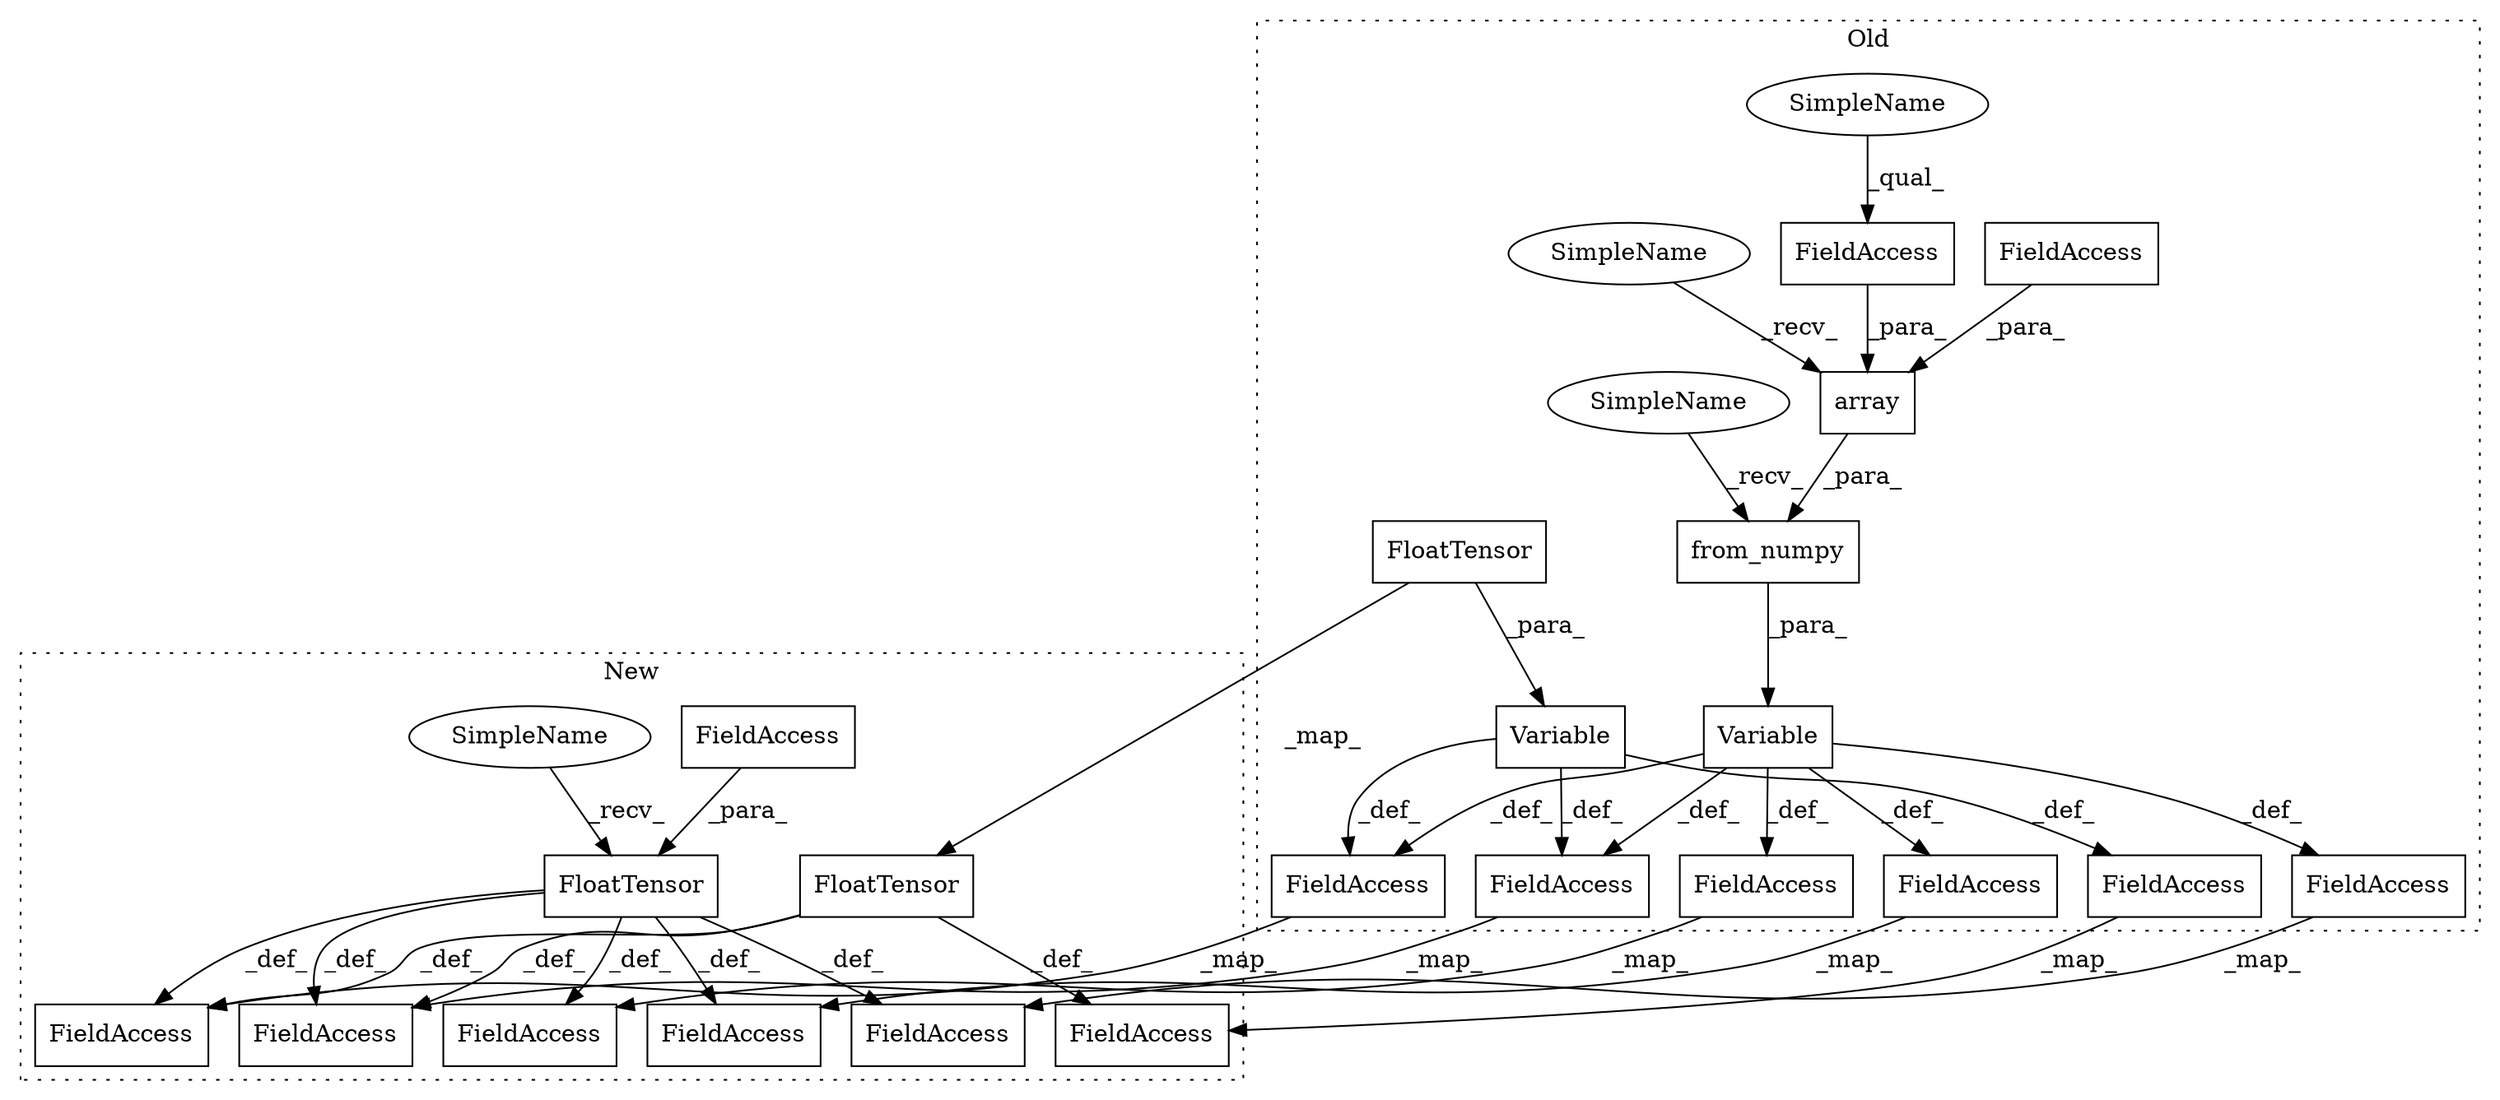 digraph G {
subgraph cluster0 {
1 [label="array" a="32" s="2731,2763" l="6,1" shape="box"];
3 [label="Variable" a="32" s="2699,2765" l="9,1" shape="box"];
4 [label="from_numpy" a="32" s="2714,2764" l="11,1" shape="box"];
5 [label="FieldAccess" a="22" s="2750" l="13" shape="box"];
7 [label="FieldAccess" a="22" s="2737" l="12" shape="box"];
8 [label="FieldAccess" a="22" s="3455" l="12" shape="box"];
11 [label="FieldAccess" a="22" s="3025" l="18" shape="box"];
13 [label="FieldAccess" a="22" s="3353" l="6" shape="box"];
14 [label="FieldAccess" a="22" s="3301" l="14" shape="box"];
16 [label="FieldAccess" a="22" s="2690" l="8" shape="box"];
18 [label="Variable" a="32" s="2847,2887" l="9,1" shape="box"];
19 [label="FloatTensor" a="32" s="2862,2886" l="12,1" shape="box"];
22 [label="FieldAccess" a="22" s="2833" l="13" shape="box"];
23 [label="SimpleName" a="42" s="2750" l="5" shape="ellipse"];
24 [label="SimpleName" a="42" s="2725" l="5" shape="ellipse"];
26 [label="SimpleName" a="42" s="2708" l="5" shape="ellipse"];
label = "Old";
style="dotted";
}
subgraph cluster1 {
2 [label="FloatTensor" a="32" s="2673,2697" l="12,1" shape="box"];
6 [label="FieldAccess" a="22" s="2685" l="12" shape="box"];
9 [label="FieldAccess" a="22" s="3377" l="12" shape="box"];
10 [label="FieldAccess" a="22" s="2947" l="18" shape="box"];
12 [label="FieldAccess" a="22" s="3275" l="6" shape="box"];
15 [label="FieldAccess" a="22" s="3223" l="14" shape="box"];
17 [label="FieldAccess" a="22" s="2658" l="8" shape="box"];
20 [label="FloatTensor" a="32" s="2785,2809" l="12,1" shape="box"];
21 [label="FieldAccess" a="22" s="2765" l="13" shape="box"];
25 [label="SimpleName" a="42" s="2667" l="5" shape="ellipse"];
label = "New";
style="dotted";
}
1 -> 4 [label="_para_"];
2 -> 9 [label="_def_"];
2 -> 12 [label="_def_"];
2 -> 10 [label="_def_"];
2 -> 15 [label="_def_"];
2 -> 17 [label="_def_"];
3 -> 14 [label="_def_"];
3 -> 11 [label="_def_"];
3 -> 16 [label="_def_"];
3 -> 13 [label="_def_"];
3 -> 8 [label="_def_"];
4 -> 3 [label="_para_"];
5 -> 1 [label="_para_"];
6 -> 2 [label="_para_"];
7 -> 1 [label="_para_"];
8 -> 9 [label="_map_"];
11 -> 10 [label="_map_"];
13 -> 12 [label="_map_"];
14 -> 15 [label="_map_"];
16 -> 17 [label="_map_"];
18 -> 11 [label="_def_"];
18 -> 13 [label="_def_"];
18 -> 22 [label="_def_"];
19 -> 20 [label="_map_"];
19 -> 18 [label="_para_"];
20 -> 10 [label="_def_"];
20 -> 12 [label="_def_"];
20 -> 21 [label="_def_"];
22 -> 21 [label="_map_"];
23 -> 5 [label="_qual_"];
24 -> 1 [label="_recv_"];
25 -> 2 [label="_recv_"];
26 -> 4 [label="_recv_"];
}